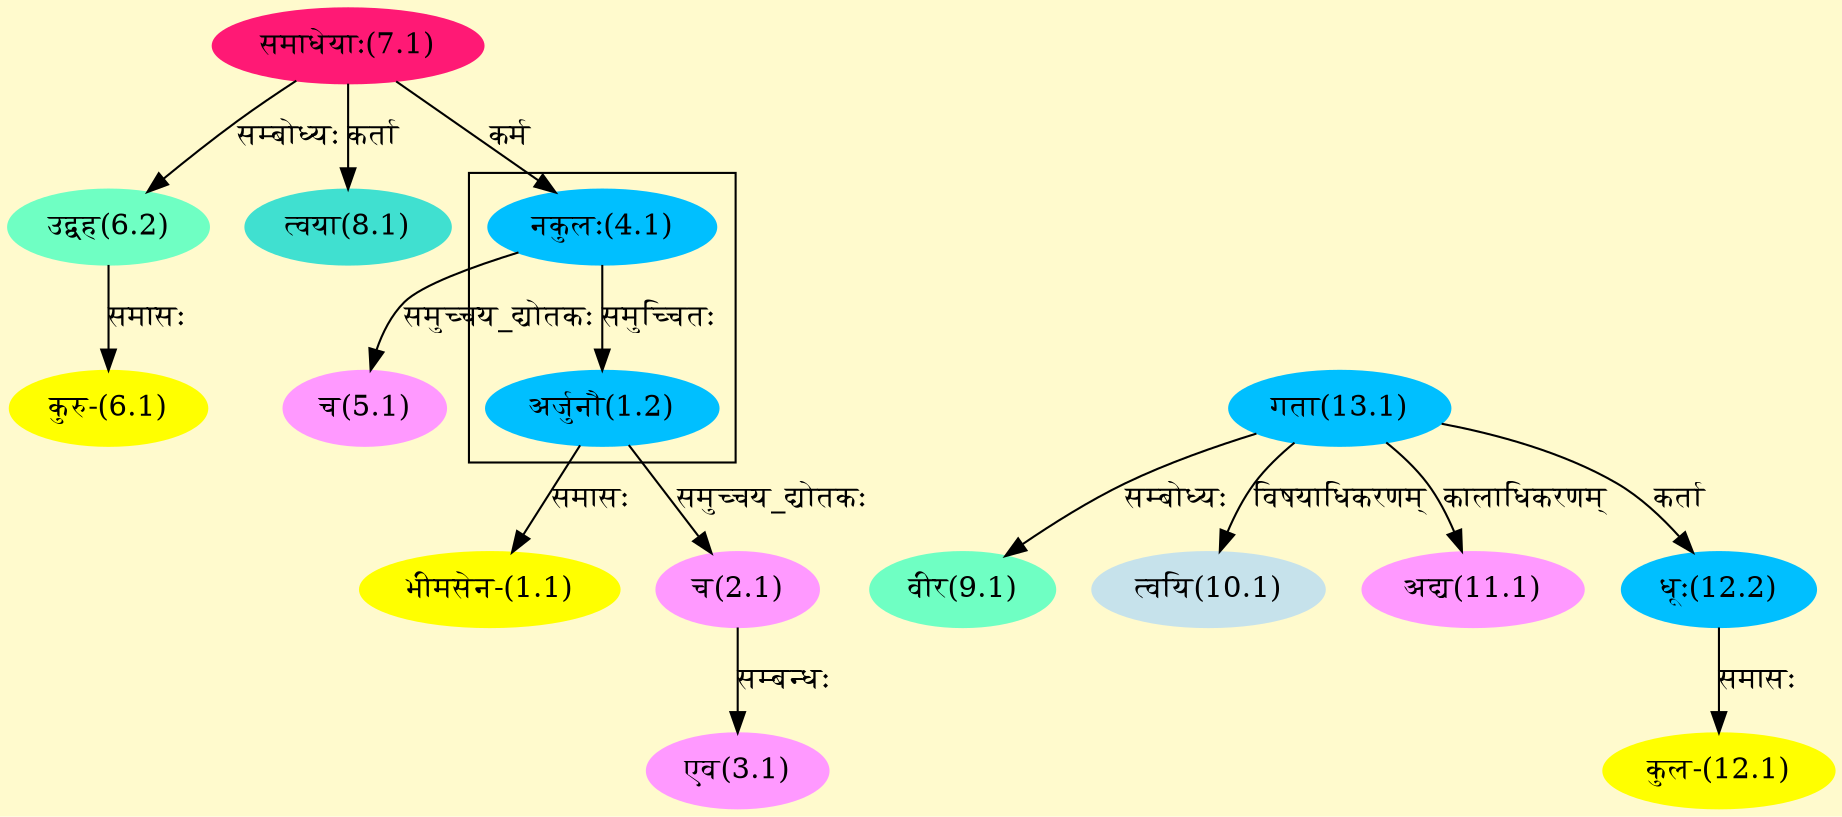 digraph G{
rankdir=BT;
 compound=true;
 bgcolor="lemonchiffon1";

subgraph cluster_1{
Node1_2 [style=filled, color="#00BFFF" label = "अर्जुनौ(1.2)"]
Node4_1 [style=filled, color="#00BFFF" label = "नकुलः(4.1)"]

}
Node1_1 [style=filled, color="#FFFF00" label = "भीमसेन-(1.1)"]
Node1_2 [style=filled, color="#00BFFF" label = "अर्जुनौ(1.2)"]
Node2_1 [style=filled, color="#FF99FF" label = "च(2.1)"]
Node3_1 [style=filled, color="#FF99FF" label = "एव(3.1)"]
Node4_1 [style=filled, color="#00BFFF" label = "नकुलः(4.1)"]
Node7_1 [style=filled, color="#FF1975" label = "समाधेयाः(7.1)"]
Node5_1 [style=filled, color="#FF99FF" label = "च(5.1)"]
Node6_1 [style=filled, color="#FFFF00" label = "कुरु-(6.1)"]
Node6_2 [style=filled, color="#6FFFC3" label = "उद्वह(6.2)"]
Node8_1 [style=filled, color="#40E0D0" label = "त्वया(8.1)"]
Node9_1 [style=filled, color="#6FFFC3" label = "वीर(9.1)"]
Node13_1 [style=filled, color="#00BFFF" label = "गता(13.1)"]
Node10_1 [style=filled, color="#C6E2EB" label = "त्वयि(10.1)"]
Node11_1 [style=filled, color="#FF99FF" label = "अद्य(11.1)"]
Node12_1 [style=filled, color="#FFFF00" label = "कुल-(12.1)"]
Node12_2 [style=filled, color="#00BFFF" label = "धूः(12.2)"]
/* Start of Relations section */

Node1_1 -> Node1_2 [  label="समासः"  dir="back" ]
Node1_2 -> Node4_1 [  label="समुच्चितः"  dir="back" ]
Node2_1 -> Node1_2 [  label="समुच्चय_द्योतकः"  dir="back" ]
Node3_1 -> Node2_1 [  label="सम्बन्धः"  dir="back" ]
Node4_1 -> Node7_1 [  label="कर्म"  dir="back" ]
Node5_1 -> Node4_1 [  label="समुच्चय_द्योतकः"  dir="back" ]
Node6_1 -> Node6_2 [  label="समासः"  dir="back" ]
Node6_2 -> Node7_1 [  label="सम्बोध्यः"  dir="back" ]
Node8_1 -> Node7_1 [  label="कर्ता"  dir="back" ]
Node9_1 -> Node13_1 [  label="सम्बोध्यः"  dir="back" ]
Node10_1 -> Node13_1 [  label="विषयाधिकरणम्"  dir="back" ]
Node11_1 -> Node13_1 [  label="कालाधिकरणम्"  dir="back" ]
Node12_1 -> Node12_2 [  label="समासः"  dir="back" ]
Node12_2 -> Node13_1 [  label="कर्ता"  dir="back" ]
}
